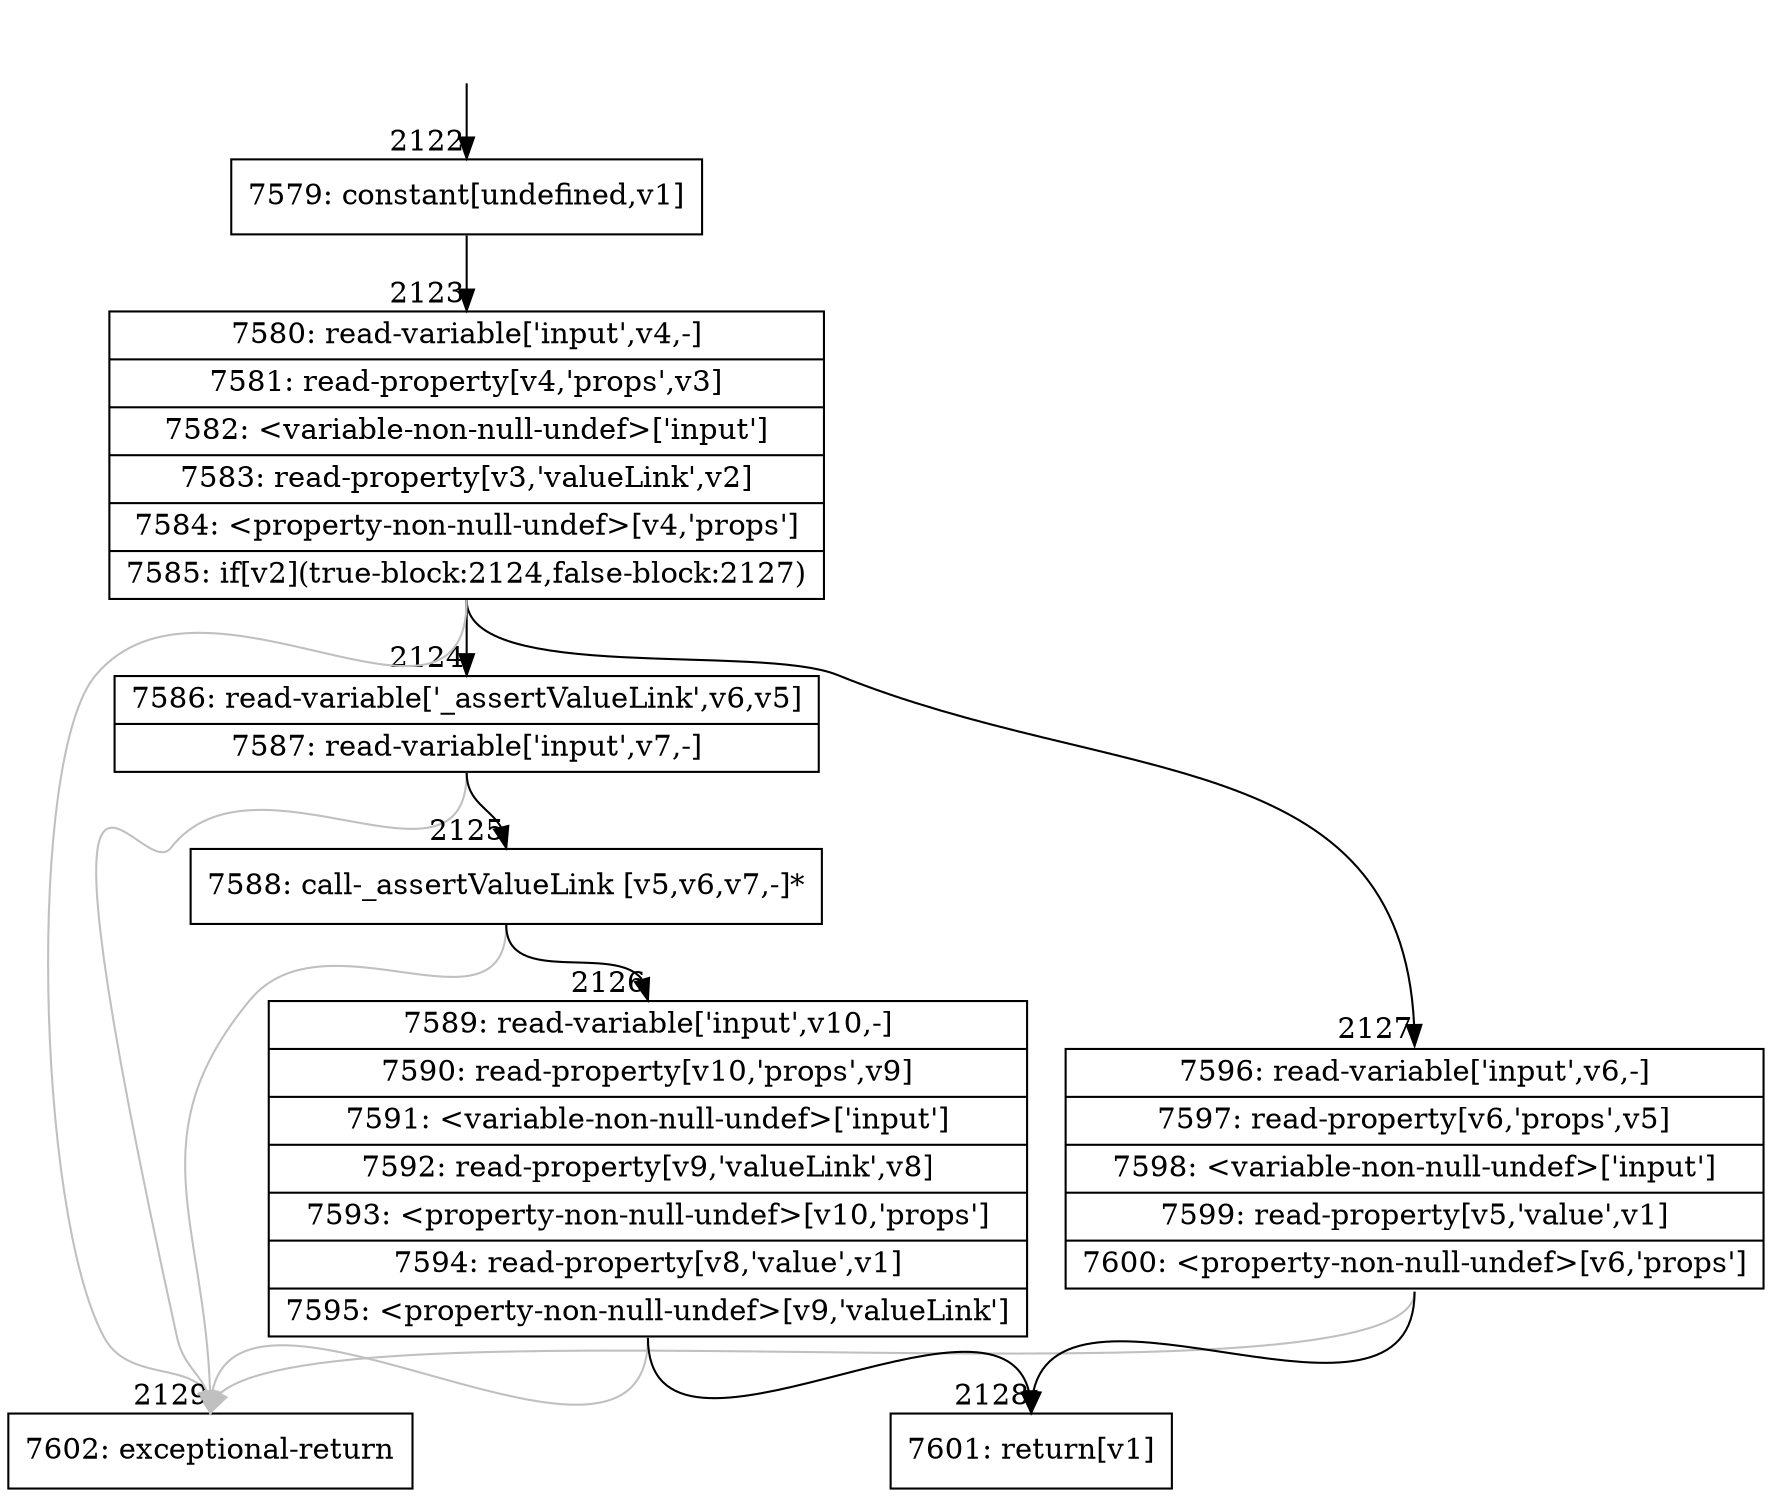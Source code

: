 digraph {
rankdir="TD"
BB_entry150[shape=none,label=""];
BB_entry150 -> BB2122 [tailport=s, headport=n, headlabel="    2122"]
BB2122 [shape=record label="{7579: constant[undefined,v1]}" ] 
BB2122 -> BB2123 [tailport=s, headport=n, headlabel="      2123"]
BB2123 [shape=record label="{7580: read-variable['input',v4,-]|7581: read-property[v4,'props',v3]|7582: \<variable-non-null-undef\>['input']|7583: read-property[v3,'valueLink',v2]|7584: \<property-non-null-undef\>[v4,'props']|7585: if[v2](true-block:2124,false-block:2127)}" ] 
BB2123 -> BB2124 [tailport=s, headport=n, headlabel="      2124"]
BB2123 -> BB2127 [tailport=s, headport=n, headlabel="      2127"]
BB2123 -> BB2129 [tailport=s, headport=n, color=gray, headlabel="      2129"]
BB2124 [shape=record label="{7586: read-variable['_assertValueLink',v6,v5]|7587: read-variable['input',v7,-]}" ] 
BB2124 -> BB2125 [tailport=s, headport=n, headlabel="      2125"]
BB2124 -> BB2129 [tailport=s, headport=n, color=gray]
BB2125 [shape=record label="{7588: call-_assertValueLink [v5,v6,v7,-]*}" ] 
BB2125 -> BB2126 [tailport=s, headport=n, headlabel="      2126"]
BB2125 -> BB2129 [tailport=s, headport=n, color=gray]
BB2126 [shape=record label="{7589: read-variable['input',v10,-]|7590: read-property[v10,'props',v9]|7591: \<variable-non-null-undef\>['input']|7592: read-property[v9,'valueLink',v8]|7593: \<property-non-null-undef\>[v10,'props']|7594: read-property[v8,'value',v1]|7595: \<property-non-null-undef\>[v9,'valueLink']}" ] 
BB2126 -> BB2128 [tailport=s, headport=n, headlabel="      2128"]
BB2126 -> BB2129 [tailport=s, headport=n, color=gray]
BB2127 [shape=record label="{7596: read-variable['input',v6,-]|7597: read-property[v6,'props',v5]|7598: \<variable-non-null-undef\>['input']|7599: read-property[v5,'value',v1]|7600: \<property-non-null-undef\>[v6,'props']}" ] 
BB2127 -> BB2128 [tailport=s, headport=n]
BB2127 -> BB2129 [tailport=s, headport=n, color=gray]
BB2128 [shape=record label="{7601: return[v1]}" ] 
BB2129 [shape=record label="{7602: exceptional-return}" ] 
//#$~ 4012
}
